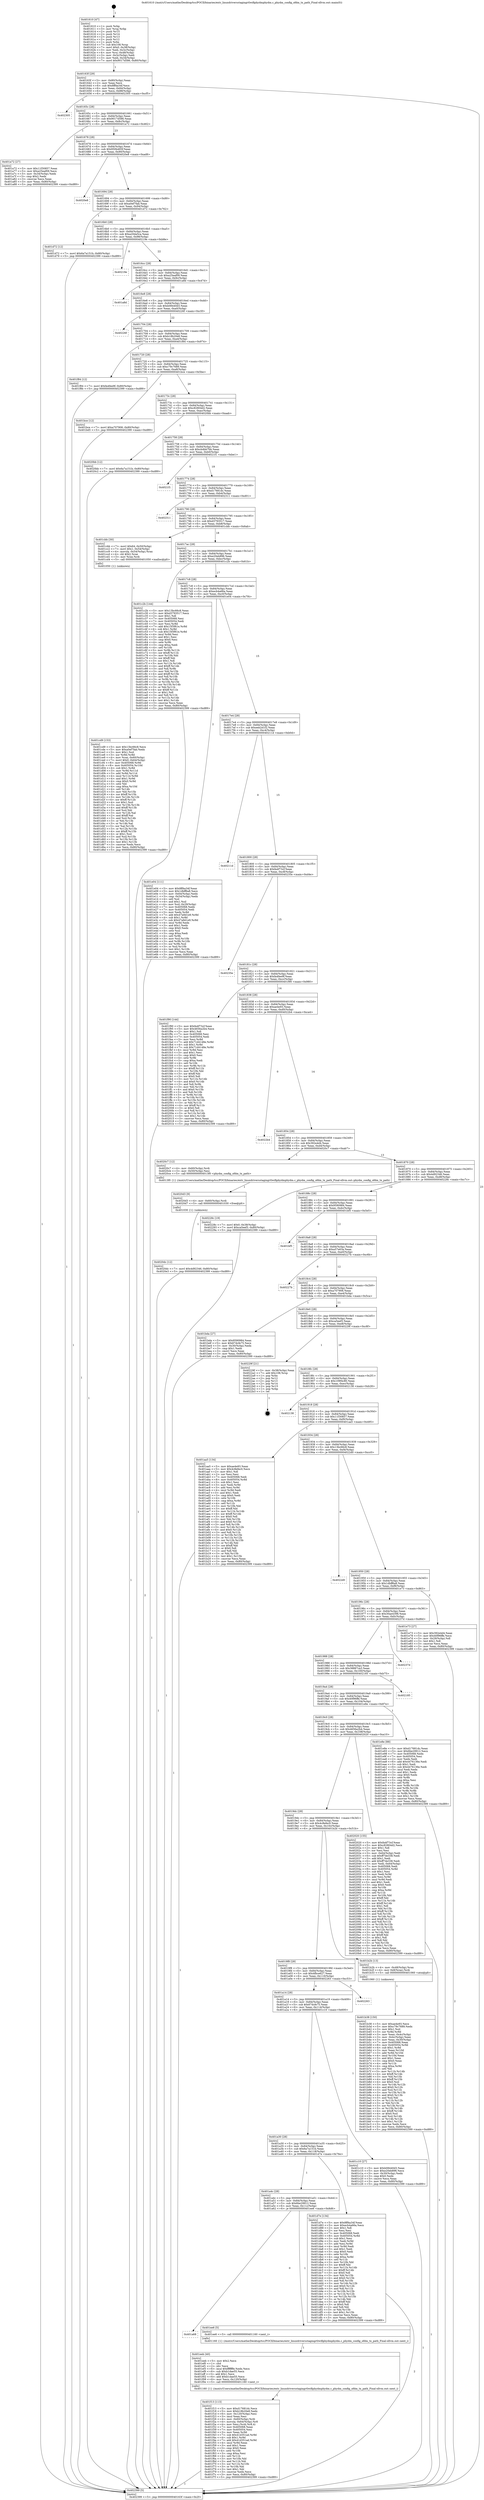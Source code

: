 digraph "0x401610" {
  label = "0x401610 (/mnt/c/Users/mathe/Desktop/tcc/POCII/binaries/extr_linuxdriversstagingrtlwifiphydmphydm.c_phydm_config_ofdm_tx_path_Final-ollvm.out::main(0))"
  labelloc = "t"
  node[shape=record]

  Entry [label="",width=0.3,height=0.3,shape=circle,fillcolor=black,style=filled]
  "0x40163f" [label="{
     0x40163f [29]\l
     | [instrs]\l
     &nbsp;&nbsp;0x40163f \<+3\>: mov -0x80(%rbp),%eax\l
     &nbsp;&nbsp;0x401642 \<+2\>: mov %eax,%ecx\l
     &nbsp;&nbsp;0x401644 \<+6\>: sub $0x8ff4a34f,%ecx\l
     &nbsp;&nbsp;0x40164a \<+6\>: mov %eax,-0x84(%rbp)\l
     &nbsp;&nbsp;0x401650 \<+6\>: mov %ecx,-0x88(%rbp)\l
     &nbsp;&nbsp;0x401656 \<+6\>: je 0000000000402305 \<main+0xcf5\>\l
  }"]
  "0x402305" [label="{
     0x402305\l
  }", style=dashed]
  "0x40165c" [label="{
     0x40165c [28]\l
     | [instrs]\l
     &nbsp;&nbsp;0x40165c \<+5\>: jmp 0000000000401661 \<main+0x51\>\l
     &nbsp;&nbsp;0x401661 \<+6\>: mov -0x84(%rbp),%eax\l
     &nbsp;&nbsp;0x401667 \<+5\>: sub $0x9017d586,%eax\l
     &nbsp;&nbsp;0x40166c \<+6\>: mov %eax,-0x8c(%rbp)\l
     &nbsp;&nbsp;0x401672 \<+6\>: je 0000000000401a72 \<main+0x462\>\l
  }"]
  Exit [label="",width=0.3,height=0.3,shape=circle,fillcolor=black,style=filled,peripheries=2]
  "0x401a72" [label="{
     0x401a72 [27]\l
     | [instrs]\l
     &nbsp;&nbsp;0x401a72 \<+5\>: mov $0x11f30857,%eax\l
     &nbsp;&nbsp;0x401a77 \<+5\>: mov $0xa25eaf09,%ecx\l
     &nbsp;&nbsp;0x401a7c \<+3\>: mov -0x34(%rbp),%edx\l
     &nbsp;&nbsp;0x401a7f \<+3\>: cmp $0x2,%edx\l
     &nbsp;&nbsp;0x401a82 \<+3\>: cmovne %ecx,%eax\l
     &nbsp;&nbsp;0x401a85 \<+3\>: mov %eax,-0x80(%rbp)\l
     &nbsp;&nbsp;0x401a88 \<+5\>: jmp 0000000000402399 \<main+0xd89\>\l
  }"]
  "0x401678" [label="{
     0x401678 [28]\l
     | [instrs]\l
     &nbsp;&nbsp;0x401678 \<+5\>: jmp 000000000040167d \<main+0x6d\>\l
     &nbsp;&nbsp;0x40167d \<+6\>: mov -0x84(%rbp),%eax\l
     &nbsp;&nbsp;0x401683 \<+5\>: sub $0x950b493f,%eax\l
     &nbsp;&nbsp;0x401688 \<+6\>: mov %eax,-0x90(%rbp)\l
     &nbsp;&nbsp;0x40168e \<+6\>: je 00000000004020e8 \<main+0xad8\>\l
  }"]
  "0x402399" [label="{
     0x402399 [5]\l
     | [instrs]\l
     &nbsp;&nbsp;0x402399 \<+5\>: jmp 000000000040163f \<main+0x2f\>\l
  }"]
  "0x401610" [label="{
     0x401610 [47]\l
     | [instrs]\l
     &nbsp;&nbsp;0x401610 \<+1\>: push %rbp\l
     &nbsp;&nbsp;0x401611 \<+3\>: mov %rsp,%rbp\l
     &nbsp;&nbsp;0x401614 \<+2\>: push %r15\l
     &nbsp;&nbsp;0x401616 \<+2\>: push %r14\l
     &nbsp;&nbsp;0x401618 \<+2\>: push %r13\l
     &nbsp;&nbsp;0x40161a \<+2\>: push %r12\l
     &nbsp;&nbsp;0x40161c \<+1\>: push %rbx\l
     &nbsp;&nbsp;0x40161d \<+7\>: sub $0x108,%rsp\l
     &nbsp;&nbsp;0x401624 \<+7\>: movl $0x0,-0x38(%rbp)\l
     &nbsp;&nbsp;0x40162b \<+3\>: mov %edi,-0x3c(%rbp)\l
     &nbsp;&nbsp;0x40162e \<+4\>: mov %rsi,-0x48(%rbp)\l
     &nbsp;&nbsp;0x401632 \<+3\>: mov -0x3c(%rbp),%edi\l
     &nbsp;&nbsp;0x401635 \<+3\>: mov %edi,-0x34(%rbp)\l
     &nbsp;&nbsp;0x401638 \<+7\>: movl $0x9017d586,-0x80(%rbp)\l
  }"]
  "0x4020dc" [label="{
     0x4020dc [12]\l
     | [instrs]\l
     &nbsp;&nbsp;0x4020dc \<+7\>: movl $0x4d92346,-0x80(%rbp)\l
     &nbsp;&nbsp;0x4020e3 \<+5\>: jmp 0000000000402399 \<main+0xd89\>\l
  }"]
  "0x4020e8" [label="{
     0x4020e8\l
  }", style=dashed]
  "0x401694" [label="{
     0x401694 [28]\l
     | [instrs]\l
     &nbsp;&nbsp;0x401694 \<+5\>: jmp 0000000000401699 \<main+0x89\>\l
     &nbsp;&nbsp;0x401699 \<+6\>: mov -0x84(%rbp),%eax\l
     &nbsp;&nbsp;0x40169f \<+5\>: sub $0xa0ef7fab,%eax\l
     &nbsp;&nbsp;0x4016a4 \<+6\>: mov %eax,-0x94(%rbp)\l
     &nbsp;&nbsp;0x4016aa \<+6\>: je 0000000000401d72 \<main+0x762\>\l
  }"]
  "0x4020d3" [label="{
     0x4020d3 [9]\l
     | [instrs]\l
     &nbsp;&nbsp;0x4020d3 \<+4\>: mov -0x60(%rbp),%rdi\l
     &nbsp;&nbsp;0x4020d7 \<+5\>: call 0000000000401030 \<free@plt\>\l
     | [calls]\l
     &nbsp;&nbsp;0x401030 \{1\} (unknown)\l
  }"]
  "0x401d72" [label="{
     0x401d72 [12]\l
     | [instrs]\l
     &nbsp;&nbsp;0x401d72 \<+7\>: movl $0x6a7a151b,-0x80(%rbp)\l
     &nbsp;&nbsp;0x401d79 \<+5\>: jmp 0000000000402399 \<main+0xd89\>\l
  }"]
  "0x4016b0" [label="{
     0x4016b0 [28]\l
     | [instrs]\l
     &nbsp;&nbsp;0x4016b0 \<+5\>: jmp 00000000004016b5 \<main+0xa5\>\l
     &nbsp;&nbsp;0x4016b5 \<+6\>: mov -0x84(%rbp),%eax\l
     &nbsp;&nbsp;0x4016bb \<+5\>: sub $0xa20da5ca,%eax\l
     &nbsp;&nbsp;0x4016c0 \<+6\>: mov %eax,-0x98(%rbp)\l
     &nbsp;&nbsp;0x4016c6 \<+6\>: je 000000000040219e \<main+0xb8e\>\l
  }"]
  "0x401f13" [label="{
     0x401f13 [113]\l
     | [instrs]\l
     &nbsp;&nbsp;0x401f13 \<+5\>: mov $0xd17681dc,%ecx\l
     &nbsp;&nbsp;0x401f18 \<+5\>: mov $0xb18b20e8,%edx\l
     &nbsp;&nbsp;0x401f1d \<+6\>: mov -0x120(%rbp),%esi\l
     &nbsp;&nbsp;0x401f23 \<+3\>: imul %eax,%esi\l
     &nbsp;&nbsp;0x401f26 \<+4\>: mov -0x60(%rbp),%rdi\l
     &nbsp;&nbsp;0x401f2a \<+4\>: movslq -0x64(%rbp),%r8\l
     &nbsp;&nbsp;0x401f2e \<+4\>: mov %esi,(%rdi,%r8,4)\l
     &nbsp;&nbsp;0x401f32 \<+7\>: mov 0x405068,%eax\l
     &nbsp;&nbsp;0x401f39 \<+7\>: mov 0x405054,%esi\l
     &nbsp;&nbsp;0x401f40 \<+3\>: mov %eax,%r9d\l
     &nbsp;&nbsp;0x401f43 \<+7\>: sub $0x41d351ad,%r9d\l
     &nbsp;&nbsp;0x401f4a \<+4\>: sub $0x1,%r9d\l
     &nbsp;&nbsp;0x401f4e \<+7\>: add $0x41d351ad,%r9d\l
     &nbsp;&nbsp;0x401f55 \<+4\>: imul %r9d,%eax\l
     &nbsp;&nbsp;0x401f59 \<+3\>: and $0x1,%eax\l
     &nbsp;&nbsp;0x401f5c \<+3\>: cmp $0x0,%eax\l
     &nbsp;&nbsp;0x401f5f \<+4\>: sete %r10b\l
     &nbsp;&nbsp;0x401f63 \<+3\>: cmp $0xa,%esi\l
     &nbsp;&nbsp;0x401f66 \<+4\>: setl %r11b\l
     &nbsp;&nbsp;0x401f6a \<+3\>: mov %r10b,%bl\l
     &nbsp;&nbsp;0x401f6d \<+3\>: and %r11b,%bl\l
     &nbsp;&nbsp;0x401f70 \<+3\>: xor %r11b,%r10b\l
     &nbsp;&nbsp;0x401f73 \<+3\>: or %r10b,%bl\l
     &nbsp;&nbsp;0x401f76 \<+3\>: test $0x1,%bl\l
     &nbsp;&nbsp;0x401f79 \<+3\>: cmovne %edx,%ecx\l
     &nbsp;&nbsp;0x401f7c \<+3\>: mov %ecx,-0x80(%rbp)\l
     &nbsp;&nbsp;0x401f7f \<+5\>: jmp 0000000000402399 \<main+0xd89\>\l
  }"]
  "0x40219e" [label="{
     0x40219e\l
  }", style=dashed]
  "0x4016cc" [label="{
     0x4016cc [28]\l
     | [instrs]\l
     &nbsp;&nbsp;0x4016cc \<+5\>: jmp 00000000004016d1 \<main+0xc1\>\l
     &nbsp;&nbsp;0x4016d1 \<+6\>: mov -0x84(%rbp),%eax\l
     &nbsp;&nbsp;0x4016d7 \<+5\>: sub $0xa25eaf09,%eax\l
     &nbsp;&nbsp;0x4016dc \<+6\>: mov %eax,-0x9c(%rbp)\l
     &nbsp;&nbsp;0x4016e2 \<+6\>: je 0000000000401a8d \<main+0x47d\>\l
  }"]
  "0x401eeb" [label="{
     0x401eeb [40]\l
     | [instrs]\l
     &nbsp;&nbsp;0x401eeb \<+5\>: mov $0x2,%ecx\l
     &nbsp;&nbsp;0x401ef0 \<+1\>: cltd\l
     &nbsp;&nbsp;0x401ef1 \<+2\>: idiv %ecx\l
     &nbsp;&nbsp;0x401ef3 \<+6\>: imul $0xfffffffe,%edx,%ecx\l
     &nbsp;&nbsp;0x401ef9 \<+6\>: sub $0xb1dae55,%ecx\l
     &nbsp;&nbsp;0x401eff \<+3\>: add $0x1,%ecx\l
     &nbsp;&nbsp;0x401f02 \<+6\>: add $0xb1dae55,%ecx\l
     &nbsp;&nbsp;0x401f08 \<+6\>: mov %ecx,-0x120(%rbp)\l
     &nbsp;&nbsp;0x401f0e \<+5\>: call 0000000000401160 \<next_i\>\l
     | [calls]\l
     &nbsp;&nbsp;0x401160 \{1\} (/mnt/c/Users/mathe/Desktop/tcc/POCII/binaries/extr_linuxdriversstagingrtlwifiphydmphydm.c_phydm_config_ofdm_tx_path_Final-ollvm.out::next_i)\l
  }"]
  "0x401a8d" [label="{
     0x401a8d\l
  }", style=dashed]
  "0x4016e8" [label="{
     0x4016e8 [28]\l
     | [instrs]\l
     &nbsp;&nbsp;0x4016e8 \<+5\>: jmp 00000000004016ed \<main+0xdd\>\l
     &nbsp;&nbsp;0x4016ed \<+6\>: mov -0x84(%rbp),%eax\l
     &nbsp;&nbsp;0x4016f3 \<+5\>: sub $0xb08440d3,%eax\l
     &nbsp;&nbsp;0x4016f8 \<+6\>: mov %eax,-0xa0(%rbp)\l
     &nbsp;&nbsp;0x4016fe \<+6\>: je 000000000040226f \<main+0xc5f\>\l
  }"]
  "0x401a68" [label="{
     0x401a68\l
  }", style=dashed]
  "0x40226f" [label="{
     0x40226f\l
  }", style=dashed]
  "0x401704" [label="{
     0x401704 [28]\l
     | [instrs]\l
     &nbsp;&nbsp;0x401704 \<+5\>: jmp 0000000000401709 \<main+0xf9\>\l
     &nbsp;&nbsp;0x401709 \<+6\>: mov -0x84(%rbp),%eax\l
     &nbsp;&nbsp;0x40170f \<+5\>: sub $0xb18b20e8,%eax\l
     &nbsp;&nbsp;0x401714 \<+6\>: mov %eax,-0xa4(%rbp)\l
     &nbsp;&nbsp;0x40171a \<+6\>: je 0000000000401f84 \<main+0x974\>\l
  }"]
  "0x401ee6" [label="{
     0x401ee6 [5]\l
     | [instrs]\l
     &nbsp;&nbsp;0x401ee6 \<+5\>: call 0000000000401160 \<next_i\>\l
     | [calls]\l
     &nbsp;&nbsp;0x401160 \{1\} (/mnt/c/Users/mathe/Desktop/tcc/POCII/binaries/extr_linuxdriversstagingrtlwifiphydmphydm.c_phydm_config_ofdm_tx_path_Final-ollvm.out::next_i)\l
  }"]
  "0x401f84" [label="{
     0x401f84 [12]\l
     | [instrs]\l
     &nbsp;&nbsp;0x401f84 \<+7\>: movl $0xfa4fee9f,-0x80(%rbp)\l
     &nbsp;&nbsp;0x401f8b \<+5\>: jmp 0000000000402399 \<main+0xd89\>\l
  }"]
  "0x401720" [label="{
     0x401720 [28]\l
     | [instrs]\l
     &nbsp;&nbsp;0x401720 \<+5\>: jmp 0000000000401725 \<main+0x115\>\l
     &nbsp;&nbsp;0x401725 \<+6\>: mov -0x84(%rbp),%eax\l
     &nbsp;&nbsp;0x40172b \<+5\>: sub $0xc79c7689,%eax\l
     &nbsp;&nbsp;0x401730 \<+6\>: mov %eax,-0xa8(%rbp)\l
     &nbsp;&nbsp;0x401736 \<+6\>: je 0000000000401bce \<main+0x5be\>\l
  }"]
  "0x401a4c" [label="{
     0x401a4c [28]\l
     | [instrs]\l
     &nbsp;&nbsp;0x401a4c \<+5\>: jmp 0000000000401a51 \<main+0x441\>\l
     &nbsp;&nbsp;0x401a51 \<+6\>: mov -0x84(%rbp),%eax\l
     &nbsp;&nbsp;0x401a57 \<+5\>: sub $0x6be29912,%eax\l
     &nbsp;&nbsp;0x401a5c \<+6\>: mov %eax,-0x11c(%rbp)\l
     &nbsp;&nbsp;0x401a62 \<+6\>: je 0000000000401ee6 \<main+0x8d6\>\l
  }"]
  "0x401bce" [label="{
     0x401bce [12]\l
     | [instrs]\l
     &nbsp;&nbsp;0x401bce \<+7\>: movl $0xa707906,-0x80(%rbp)\l
     &nbsp;&nbsp;0x401bd5 \<+5\>: jmp 0000000000402399 \<main+0xd89\>\l
  }"]
  "0x40173c" [label="{
     0x40173c [28]\l
     | [instrs]\l
     &nbsp;&nbsp;0x40173c \<+5\>: jmp 0000000000401741 \<main+0x131\>\l
     &nbsp;&nbsp;0x401741 \<+6\>: mov -0x84(%rbp),%eax\l
     &nbsp;&nbsp;0x401747 \<+5\>: sub $0xc82804d2,%eax\l
     &nbsp;&nbsp;0x40174c \<+6\>: mov %eax,-0xac(%rbp)\l
     &nbsp;&nbsp;0x401752 \<+6\>: je 00000000004020bb \<main+0xaab\>\l
  }"]
  "0x401d7e" [label="{
     0x401d7e [134]\l
     | [instrs]\l
     &nbsp;&nbsp;0x401d7e \<+5\>: mov $0x8ff4a34f,%eax\l
     &nbsp;&nbsp;0x401d83 \<+5\>: mov $0xecb4a66a,%ecx\l
     &nbsp;&nbsp;0x401d88 \<+2\>: mov $0x1,%dl\l
     &nbsp;&nbsp;0x401d8a \<+2\>: xor %esi,%esi\l
     &nbsp;&nbsp;0x401d8c \<+7\>: mov 0x405068,%edi\l
     &nbsp;&nbsp;0x401d93 \<+8\>: mov 0x405054,%r8d\l
     &nbsp;&nbsp;0x401d9b \<+3\>: sub $0x1,%esi\l
     &nbsp;&nbsp;0x401d9e \<+3\>: mov %edi,%r9d\l
     &nbsp;&nbsp;0x401da1 \<+3\>: add %esi,%r9d\l
     &nbsp;&nbsp;0x401da4 \<+4\>: imul %r9d,%edi\l
     &nbsp;&nbsp;0x401da8 \<+3\>: and $0x1,%edi\l
     &nbsp;&nbsp;0x401dab \<+3\>: cmp $0x0,%edi\l
     &nbsp;&nbsp;0x401dae \<+4\>: sete %r10b\l
     &nbsp;&nbsp;0x401db2 \<+4\>: cmp $0xa,%r8d\l
     &nbsp;&nbsp;0x401db6 \<+4\>: setl %r11b\l
     &nbsp;&nbsp;0x401dba \<+3\>: mov %r10b,%bl\l
     &nbsp;&nbsp;0x401dbd \<+3\>: xor $0xff,%bl\l
     &nbsp;&nbsp;0x401dc0 \<+3\>: mov %r11b,%r14b\l
     &nbsp;&nbsp;0x401dc3 \<+4\>: xor $0xff,%r14b\l
     &nbsp;&nbsp;0x401dc7 \<+3\>: xor $0x0,%dl\l
     &nbsp;&nbsp;0x401dca \<+3\>: mov %bl,%r15b\l
     &nbsp;&nbsp;0x401dcd \<+4\>: and $0x0,%r15b\l
     &nbsp;&nbsp;0x401dd1 \<+3\>: and %dl,%r10b\l
     &nbsp;&nbsp;0x401dd4 \<+3\>: mov %r14b,%r12b\l
     &nbsp;&nbsp;0x401dd7 \<+4\>: and $0x0,%r12b\l
     &nbsp;&nbsp;0x401ddb \<+3\>: and %dl,%r11b\l
     &nbsp;&nbsp;0x401dde \<+3\>: or %r10b,%r15b\l
     &nbsp;&nbsp;0x401de1 \<+3\>: or %r11b,%r12b\l
     &nbsp;&nbsp;0x401de4 \<+3\>: xor %r12b,%r15b\l
     &nbsp;&nbsp;0x401de7 \<+3\>: or %r14b,%bl\l
     &nbsp;&nbsp;0x401dea \<+3\>: xor $0xff,%bl\l
     &nbsp;&nbsp;0x401ded \<+3\>: or $0x0,%dl\l
     &nbsp;&nbsp;0x401df0 \<+2\>: and %dl,%bl\l
     &nbsp;&nbsp;0x401df2 \<+3\>: or %bl,%r15b\l
     &nbsp;&nbsp;0x401df5 \<+4\>: test $0x1,%r15b\l
     &nbsp;&nbsp;0x401df9 \<+3\>: cmovne %ecx,%eax\l
     &nbsp;&nbsp;0x401dfc \<+3\>: mov %eax,-0x80(%rbp)\l
     &nbsp;&nbsp;0x401dff \<+5\>: jmp 0000000000402399 \<main+0xd89\>\l
  }"]
  "0x4020bb" [label="{
     0x4020bb [12]\l
     | [instrs]\l
     &nbsp;&nbsp;0x4020bb \<+7\>: movl $0x6a7a151b,-0x80(%rbp)\l
     &nbsp;&nbsp;0x4020c2 \<+5\>: jmp 0000000000402399 \<main+0xd89\>\l
  }"]
  "0x401758" [label="{
     0x401758 [28]\l
     | [instrs]\l
     &nbsp;&nbsp;0x401758 \<+5\>: jmp 000000000040175d \<main+0x14d\>\l
     &nbsp;&nbsp;0x40175d \<+6\>: mov -0x84(%rbp),%eax\l
     &nbsp;&nbsp;0x401763 \<+5\>: sub $0xcb4bb7bb,%eax\l
     &nbsp;&nbsp;0x401768 \<+6\>: mov %eax,-0xb0(%rbp)\l
     &nbsp;&nbsp;0x40176e \<+6\>: je 00000000004021f1 \<main+0xbe1\>\l
  }"]
  "0x401cd9" [label="{
     0x401cd9 [153]\l
     | [instrs]\l
     &nbsp;&nbsp;0x401cd9 \<+5\>: mov $0x13bc66c8,%ecx\l
     &nbsp;&nbsp;0x401cde \<+5\>: mov $0xa0ef7fab,%edx\l
     &nbsp;&nbsp;0x401ce3 \<+3\>: mov $0x1,%sil\l
     &nbsp;&nbsp;0x401ce6 \<+3\>: xor %r8d,%r8d\l
     &nbsp;&nbsp;0x401ce9 \<+4\>: mov %rax,-0x60(%rbp)\l
     &nbsp;&nbsp;0x401ced \<+7\>: movl $0x0,-0x64(%rbp)\l
     &nbsp;&nbsp;0x401cf4 \<+8\>: mov 0x405068,%r9d\l
     &nbsp;&nbsp;0x401cfc \<+8\>: mov 0x405054,%r10d\l
     &nbsp;&nbsp;0x401d04 \<+4\>: sub $0x1,%r8d\l
     &nbsp;&nbsp;0x401d08 \<+3\>: mov %r9d,%r11d\l
     &nbsp;&nbsp;0x401d0b \<+3\>: add %r8d,%r11d\l
     &nbsp;&nbsp;0x401d0e \<+4\>: imul %r11d,%r9d\l
     &nbsp;&nbsp;0x401d12 \<+4\>: and $0x1,%r9d\l
     &nbsp;&nbsp;0x401d16 \<+4\>: cmp $0x0,%r9d\l
     &nbsp;&nbsp;0x401d1a \<+3\>: sete %bl\l
     &nbsp;&nbsp;0x401d1d \<+4\>: cmp $0xa,%r10d\l
     &nbsp;&nbsp;0x401d21 \<+4\>: setl %r14b\l
     &nbsp;&nbsp;0x401d25 \<+3\>: mov %bl,%r15b\l
     &nbsp;&nbsp;0x401d28 \<+4\>: xor $0xff,%r15b\l
     &nbsp;&nbsp;0x401d2c \<+3\>: mov %r14b,%r12b\l
     &nbsp;&nbsp;0x401d2f \<+4\>: xor $0xff,%r12b\l
     &nbsp;&nbsp;0x401d33 \<+4\>: xor $0x1,%sil\l
     &nbsp;&nbsp;0x401d37 \<+3\>: mov %r15b,%r13b\l
     &nbsp;&nbsp;0x401d3a \<+4\>: and $0xff,%r13b\l
     &nbsp;&nbsp;0x401d3e \<+3\>: and %sil,%bl\l
     &nbsp;&nbsp;0x401d41 \<+3\>: mov %r12b,%al\l
     &nbsp;&nbsp;0x401d44 \<+2\>: and $0xff,%al\l
     &nbsp;&nbsp;0x401d46 \<+3\>: and %sil,%r14b\l
     &nbsp;&nbsp;0x401d49 \<+3\>: or %bl,%r13b\l
     &nbsp;&nbsp;0x401d4c \<+3\>: or %r14b,%al\l
     &nbsp;&nbsp;0x401d4f \<+3\>: xor %al,%r13b\l
     &nbsp;&nbsp;0x401d52 \<+3\>: or %r12b,%r15b\l
     &nbsp;&nbsp;0x401d55 \<+4\>: xor $0xff,%r15b\l
     &nbsp;&nbsp;0x401d59 \<+4\>: or $0x1,%sil\l
     &nbsp;&nbsp;0x401d5d \<+3\>: and %sil,%r15b\l
     &nbsp;&nbsp;0x401d60 \<+3\>: or %r15b,%r13b\l
     &nbsp;&nbsp;0x401d63 \<+4\>: test $0x1,%r13b\l
     &nbsp;&nbsp;0x401d67 \<+3\>: cmovne %edx,%ecx\l
     &nbsp;&nbsp;0x401d6a \<+3\>: mov %ecx,-0x80(%rbp)\l
     &nbsp;&nbsp;0x401d6d \<+5\>: jmp 0000000000402399 \<main+0xd89\>\l
  }"]
  "0x4021f1" [label="{
     0x4021f1\l
  }", style=dashed]
  "0x401774" [label="{
     0x401774 [28]\l
     | [instrs]\l
     &nbsp;&nbsp;0x401774 \<+5\>: jmp 0000000000401779 \<main+0x169\>\l
     &nbsp;&nbsp;0x401779 \<+6\>: mov -0x84(%rbp),%eax\l
     &nbsp;&nbsp;0x40177f \<+5\>: sub $0xd17681dc,%eax\l
     &nbsp;&nbsp;0x401784 \<+6\>: mov %eax,-0xb4(%rbp)\l
     &nbsp;&nbsp;0x40178a \<+6\>: je 0000000000402311 \<main+0xd01\>\l
  }"]
  "0x401a30" [label="{
     0x401a30 [28]\l
     | [instrs]\l
     &nbsp;&nbsp;0x401a30 \<+5\>: jmp 0000000000401a35 \<main+0x425\>\l
     &nbsp;&nbsp;0x401a35 \<+6\>: mov -0x84(%rbp),%eax\l
     &nbsp;&nbsp;0x401a3b \<+5\>: sub $0x6a7a151b,%eax\l
     &nbsp;&nbsp;0x401a40 \<+6\>: mov %eax,-0x118(%rbp)\l
     &nbsp;&nbsp;0x401a46 \<+6\>: je 0000000000401d7e \<main+0x76e\>\l
  }"]
  "0x402311" [label="{
     0x402311\l
  }", style=dashed]
  "0x401790" [label="{
     0x401790 [28]\l
     | [instrs]\l
     &nbsp;&nbsp;0x401790 \<+5\>: jmp 0000000000401795 \<main+0x185\>\l
     &nbsp;&nbsp;0x401795 \<+6\>: mov -0x84(%rbp),%eax\l
     &nbsp;&nbsp;0x40179b \<+5\>: sub $0xd3793517,%eax\l
     &nbsp;&nbsp;0x4017a0 \<+6\>: mov %eax,-0xb8(%rbp)\l
     &nbsp;&nbsp;0x4017a6 \<+6\>: je 0000000000401cbb \<main+0x6ab\>\l
  }"]
  "0x401c10" [label="{
     0x401c10 [27]\l
     | [instrs]\l
     &nbsp;&nbsp;0x401c10 \<+5\>: mov $0xb08440d3,%eax\l
     &nbsp;&nbsp;0x401c15 \<+5\>: mov $0xe20eb896,%ecx\l
     &nbsp;&nbsp;0x401c1a \<+3\>: mov -0x30(%rbp),%edx\l
     &nbsp;&nbsp;0x401c1d \<+3\>: cmp $0x0,%edx\l
     &nbsp;&nbsp;0x401c20 \<+3\>: cmove %ecx,%eax\l
     &nbsp;&nbsp;0x401c23 \<+3\>: mov %eax,-0x80(%rbp)\l
     &nbsp;&nbsp;0x401c26 \<+5\>: jmp 0000000000402399 \<main+0xd89\>\l
  }"]
  "0x401cbb" [label="{
     0x401cbb [30]\l
     | [instrs]\l
     &nbsp;&nbsp;0x401cbb \<+7\>: movl $0x64,-0x50(%rbp)\l
     &nbsp;&nbsp;0x401cc2 \<+7\>: movl $0x1,-0x54(%rbp)\l
     &nbsp;&nbsp;0x401cc9 \<+4\>: movslq -0x54(%rbp),%rax\l
     &nbsp;&nbsp;0x401ccd \<+4\>: shl $0x2,%rax\l
     &nbsp;&nbsp;0x401cd1 \<+3\>: mov %rax,%rdi\l
     &nbsp;&nbsp;0x401cd4 \<+5\>: call 0000000000401050 \<malloc@plt\>\l
     | [calls]\l
     &nbsp;&nbsp;0x401050 \{1\} (unknown)\l
  }"]
  "0x4017ac" [label="{
     0x4017ac [28]\l
     | [instrs]\l
     &nbsp;&nbsp;0x4017ac \<+5\>: jmp 00000000004017b1 \<main+0x1a1\>\l
     &nbsp;&nbsp;0x4017b1 \<+6\>: mov -0x84(%rbp),%eax\l
     &nbsp;&nbsp;0x4017b7 \<+5\>: sub $0xe20eb896,%eax\l
     &nbsp;&nbsp;0x4017bc \<+6\>: mov %eax,-0xbc(%rbp)\l
     &nbsp;&nbsp;0x4017c2 \<+6\>: je 0000000000401c2b \<main+0x61b\>\l
  }"]
  "0x401a14" [label="{
     0x401a14 [28]\l
     | [instrs]\l
     &nbsp;&nbsp;0x401a14 \<+5\>: jmp 0000000000401a19 \<main+0x409\>\l
     &nbsp;&nbsp;0x401a19 \<+6\>: mov -0x84(%rbp),%eax\l
     &nbsp;&nbsp;0x401a1f \<+5\>: sub $0x67dcfe75,%eax\l
     &nbsp;&nbsp;0x401a24 \<+6\>: mov %eax,-0x114(%rbp)\l
     &nbsp;&nbsp;0x401a2a \<+6\>: je 0000000000401c10 \<main+0x600\>\l
  }"]
  "0x401c2b" [label="{
     0x401c2b [144]\l
     | [instrs]\l
     &nbsp;&nbsp;0x401c2b \<+5\>: mov $0x13bc66c8,%eax\l
     &nbsp;&nbsp;0x401c30 \<+5\>: mov $0xd3793517,%ecx\l
     &nbsp;&nbsp;0x401c35 \<+2\>: mov $0x1,%dl\l
     &nbsp;&nbsp;0x401c37 \<+7\>: mov 0x405068,%esi\l
     &nbsp;&nbsp;0x401c3e \<+7\>: mov 0x405054,%edi\l
     &nbsp;&nbsp;0x401c45 \<+3\>: mov %esi,%r8d\l
     &nbsp;&nbsp;0x401c48 \<+7\>: add $0x15f3f61e,%r8d\l
     &nbsp;&nbsp;0x401c4f \<+4\>: sub $0x1,%r8d\l
     &nbsp;&nbsp;0x401c53 \<+7\>: sub $0x15f3f61e,%r8d\l
     &nbsp;&nbsp;0x401c5a \<+4\>: imul %r8d,%esi\l
     &nbsp;&nbsp;0x401c5e \<+3\>: and $0x1,%esi\l
     &nbsp;&nbsp;0x401c61 \<+3\>: cmp $0x0,%esi\l
     &nbsp;&nbsp;0x401c64 \<+4\>: sete %r9b\l
     &nbsp;&nbsp;0x401c68 \<+3\>: cmp $0xa,%edi\l
     &nbsp;&nbsp;0x401c6b \<+4\>: setl %r10b\l
     &nbsp;&nbsp;0x401c6f \<+3\>: mov %r9b,%r11b\l
     &nbsp;&nbsp;0x401c72 \<+4\>: xor $0xff,%r11b\l
     &nbsp;&nbsp;0x401c76 \<+3\>: mov %r10b,%bl\l
     &nbsp;&nbsp;0x401c79 \<+3\>: xor $0xff,%bl\l
     &nbsp;&nbsp;0x401c7c \<+3\>: xor $0x1,%dl\l
     &nbsp;&nbsp;0x401c7f \<+3\>: mov %r11b,%r14b\l
     &nbsp;&nbsp;0x401c82 \<+4\>: and $0xff,%r14b\l
     &nbsp;&nbsp;0x401c86 \<+3\>: and %dl,%r9b\l
     &nbsp;&nbsp;0x401c89 \<+3\>: mov %bl,%r15b\l
     &nbsp;&nbsp;0x401c8c \<+4\>: and $0xff,%r15b\l
     &nbsp;&nbsp;0x401c90 \<+3\>: and %dl,%r10b\l
     &nbsp;&nbsp;0x401c93 \<+3\>: or %r9b,%r14b\l
     &nbsp;&nbsp;0x401c96 \<+3\>: or %r10b,%r15b\l
     &nbsp;&nbsp;0x401c99 \<+3\>: xor %r15b,%r14b\l
     &nbsp;&nbsp;0x401c9c \<+3\>: or %bl,%r11b\l
     &nbsp;&nbsp;0x401c9f \<+4\>: xor $0xff,%r11b\l
     &nbsp;&nbsp;0x401ca3 \<+3\>: or $0x1,%dl\l
     &nbsp;&nbsp;0x401ca6 \<+3\>: and %dl,%r11b\l
     &nbsp;&nbsp;0x401ca9 \<+3\>: or %r11b,%r14b\l
     &nbsp;&nbsp;0x401cac \<+4\>: test $0x1,%r14b\l
     &nbsp;&nbsp;0x401cb0 \<+3\>: cmovne %ecx,%eax\l
     &nbsp;&nbsp;0x401cb3 \<+3\>: mov %eax,-0x80(%rbp)\l
     &nbsp;&nbsp;0x401cb6 \<+5\>: jmp 0000000000402399 \<main+0xd89\>\l
  }"]
  "0x4017c8" [label="{
     0x4017c8 [28]\l
     | [instrs]\l
     &nbsp;&nbsp;0x4017c8 \<+5\>: jmp 00000000004017cd \<main+0x1bd\>\l
     &nbsp;&nbsp;0x4017cd \<+6\>: mov -0x84(%rbp),%eax\l
     &nbsp;&nbsp;0x4017d3 \<+5\>: sub $0xecb4a66a,%eax\l
     &nbsp;&nbsp;0x4017d8 \<+6\>: mov %eax,-0xc0(%rbp)\l
     &nbsp;&nbsp;0x4017de \<+6\>: je 0000000000401e04 \<main+0x7f4\>\l
  }"]
  "0x402263" [label="{
     0x402263\l
  }", style=dashed]
  "0x401e04" [label="{
     0x401e04 [111]\l
     | [instrs]\l
     &nbsp;&nbsp;0x401e04 \<+5\>: mov $0x8ff4a34f,%eax\l
     &nbsp;&nbsp;0x401e09 \<+5\>: mov $0x1dbff6a8,%ecx\l
     &nbsp;&nbsp;0x401e0e \<+3\>: mov -0x64(%rbp),%edx\l
     &nbsp;&nbsp;0x401e11 \<+3\>: cmp -0x54(%rbp),%edx\l
     &nbsp;&nbsp;0x401e14 \<+4\>: setl %sil\l
     &nbsp;&nbsp;0x401e18 \<+4\>: and $0x1,%sil\l
     &nbsp;&nbsp;0x401e1c \<+4\>: mov %sil,-0x29(%rbp)\l
     &nbsp;&nbsp;0x401e20 \<+7\>: mov 0x405068,%edx\l
     &nbsp;&nbsp;0x401e27 \<+7\>: mov 0x405054,%edi\l
     &nbsp;&nbsp;0x401e2e \<+3\>: mov %edx,%r8d\l
     &nbsp;&nbsp;0x401e31 \<+7\>: add $0x47a9d1e9,%r8d\l
     &nbsp;&nbsp;0x401e38 \<+4\>: sub $0x1,%r8d\l
     &nbsp;&nbsp;0x401e3c \<+7\>: sub $0x47a9d1e9,%r8d\l
     &nbsp;&nbsp;0x401e43 \<+4\>: imul %r8d,%edx\l
     &nbsp;&nbsp;0x401e47 \<+3\>: and $0x1,%edx\l
     &nbsp;&nbsp;0x401e4a \<+3\>: cmp $0x0,%edx\l
     &nbsp;&nbsp;0x401e4d \<+4\>: sete %sil\l
     &nbsp;&nbsp;0x401e51 \<+3\>: cmp $0xa,%edi\l
     &nbsp;&nbsp;0x401e54 \<+4\>: setl %r9b\l
     &nbsp;&nbsp;0x401e58 \<+3\>: mov %sil,%r10b\l
     &nbsp;&nbsp;0x401e5b \<+3\>: and %r9b,%r10b\l
     &nbsp;&nbsp;0x401e5e \<+3\>: xor %r9b,%sil\l
     &nbsp;&nbsp;0x401e61 \<+3\>: or %sil,%r10b\l
     &nbsp;&nbsp;0x401e64 \<+4\>: test $0x1,%r10b\l
     &nbsp;&nbsp;0x401e68 \<+3\>: cmovne %ecx,%eax\l
     &nbsp;&nbsp;0x401e6b \<+3\>: mov %eax,-0x80(%rbp)\l
     &nbsp;&nbsp;0x401e6e \<+5\>: jmp 0000000000402399 \<main+0xd89\>\l
  }"]
  "0x4017e4" [label="{
     0x4017e4 [28]\l
     | [instrs]\l
     &nbsp;&nbsp;0x4017e4 \<+5\>: jmp 00000000004017e9 \<main+0x1d9\>\l
     &nbsp;&nbsp;0x4017e9 \<+6\>: mov -0x84(%rbp),%eax\l
     &nbsp;&nbsp;0x4017ef \<+5\>: sub $0xeeb2d1f2,%eax\l
     &nbsp;&nbsp;0x4017f4 \<+6\>: mov %eax,-0xc4(%rbp)\l
     &nbsp;&nbsp;0x4017fa \<+6\>: je 000000000040211d \<main+0xb0d\>\l
  }"]
  "0x401b38" [label="{
     0x401b38 [150]\l
     | [instrs]\l
     &nbsp;&nbsp;0x401b38 \<+5\>: mov $0xae4e93,%ecx\l
     &nbsp;&nbsp;0x401b3d \<+5\>: mov $0xc79c7689,%edx\l
     &nbsp;&nbsp;0x401b42 \<+3\>: mov $0x1,%sil\l
     &nbsp;&nbsp;0x401b45 \<+3\>: xor %r8d,%r8d\l
     &nbsp;&nbsp;0x401b48 \<+3\>: mov %eax,-0x4c(%rbp)\l
     &nbsp;&nbsp;0x401b4b \<+3\>: mov -0x4c(%rbp),%eax\l
     &nbsp;&nbsp;0x401b4e \<+3\>: mov %eax,-0x30(%rbp)\l
     &nbsp;&nbsp;0x401b51 \<+7\>: mov 0x405068,%eax\l
     &nbsp;&nbsp;0x401b58 \<+8\>: mov 0x405054,%r9d\l
     &nbsp;&nbsp;0x401b60 \<+4\>: sub $0x1,%r8d\l
     &nbsp;&nbsp;0x401b64 \<+3\>: mov %eax,%r10d\l
     &nbsp;&nbsp;0x401b67 \<+3\>: add %r8d,%r10d\l
     &nbsp;&nbsp;0x401b6a \<+4\>: imul %r10d,%eax\l
     &nbsp;&nbsp;0x401b6e \<+3\>: and $0x1,%eax\l
     &nbsp;&nbsp;0x401b71 \<+3\>: cmp $0x0,%eax\l
     &nbsp;&nbsp;0x401b74 \<+4\>: sete %r11b\l
     &nbsp;&nbsp;0x401b78 \<+4\>: cmp $0xa,%r9d\l
     &nbsp;&nbsp;0x401b7c \<+3\>: setl %bl\l
     &nbsp;&nbsp;0x401b7f \<+3\>: mov %r11b,%r14b\l
     &nbsp;&nbsp;0x401b82 \<+4\>: xor $0xff,%r14b\l
     &nbsp;&nbsp;0x401b86 \<+3\>: mov %bl,%r15b\l
     &nbsp;&nbsp;0x401b89 \<+4\>: xor $0xff,%r15b\l
     &nbsp;&nbsp;0x401b8d \<+4\>: xor $0x0,%sil\l
     &nbsp;&nbsp;0x401b91 \<+3\>: mov %r14b,%r12b\l
     &nbsp;&nbsp;0x401b94 \<+4\>: and $0x0,%r12b\l
     &nbsp;&nbsp;0x401b98 \<+3\>: and %sil,%r11b\l
     &nbsp;&nbsp;0x401b9b \<+3\>: mov %r15b,%r13b\l
     &nbsp;&nbsp;0x401b9e \<+4\>: and $0x0,%r13b\l
     &nbsp;&nbsp;0x401ba2 \<+3\>: and %sil,%bl\l
     &nbsp;&nbsp;0x401ba5 \<+3\>: or %r11b,%r12b\l
     &nbsp;&nbsp;0x401ba8 \<+3\>: or %bl,%r13b\l
     &nbsp;&nbsp;0x401bab \<+3\>: xor %r13b,%r12b\l
     &nbsp;&nbsp;0x401bae \<+3\>: or %r15b,%r14b\l
     &nbsp;&nbsp;0x401bb1 \<+4\>: xor $0xff,%r14b\l
     &nbsp;&nbsp;0x401bb5 \<+4\>: or $0x0,%sil\l
     &nbsp;&nbsp;0x401bb9 \<+3\>: and %sil,%r14b\l
     &nbsp;&nbsp;0x401bbc \<+3\>: or %r14b,%r12b\l
     &nbsp;&nbsp;0x401bbf \<+4\>: test $0x1,%r12b\l
     &nbsp;&nbsp;0x401bc3 \<+3\>: cmovne %edx,%ecx\l
     &nbsp;&nbsp;0x401bc6 \<+3\>: mov %ecx,-0x80(%rbp)\l
     &nbsp;&nbsp;0x401bc9 \<+5\>: jmp 0000000000402399 \<main+0xd89\>\l
  }"]
  "0x40211d" [label="{
     0x40211d\l
  }", style=dashed]
  "0x401800" [label="{
     0x401800 [28]\l
     | [instrs]\l
     &nbsp;&nbsp;0x401800 \<+5\>: jmp 0000000000401805 \<main+0x1f5\>\l
     &nbsp;&nbsp;0x401805 \<+6\>: mov -0x84(%rbp),%eax\l
     &nbsp;&nbsp;0x40180b \<+5\>: sub $0xfa4f73cf,%eax\l
     &nbsp;&nbsp;0x401810 \<+6\>: mov %eax,-0xc8(%rbp)\l
     &nbsp;&nbsp;0x401816 \<+6\>: je 000000000040235e \<main+0xd4e\>\l
  }"]
  "0x4019f8" [label="{
     0x4019f8 [28]\l
     | [instrs]\l
     &nbsp;&nbsp;0x4019f8 \<+5\>: jmp 00000000004019fd \<main+0x3ed\>\l
     &nbsp;&nbsp;0x4019fd \<+6\>: mov -0x84(%rbp),%eax\l
     &nbsp;&nbsp;0x401a03 \<+5\>: sub $0x4fbce627,%eax\l
     &nbsp;&nbsp;0x401a08 \<+6\>: mov %eax,-0x110(%rbp)\l
     &nbsp;&nbsp;0x401a0e \<+6\>: je 0000000000402263 \<main+0xc53\>\l
  }"]
  "0x40235e" [label="{
     0x40235e\l
  }", style=dashed]
  "0x40181c" [label="{
     0x40181c [28]\l
     | [instrs]\l
     &nbsp;&nbsp;0x40181c \<+5\>: jmp 0000000000401821 \<main+0x211\>\l
     &nbsp;&nbsp;0x401821 \<+6\>: mov -0x84(%rbp),%eax\l
     &nbsp;&nbsp;0x401827 \<+5\>: sub $0xfa4fee9f,%eax\l
     &nbsp;&nbsp;0x40182c \<+6\>: mov %eax,-0xcc(%rbp)\l
     &nbsp;&nbsp;0x401832 \<+6\>: je 0000000000401f90 \<main+0x980\>\l
  }"]
  "0x401b2b" [label="{
     0x401b2b [13]\l
     | [instrs]\l
     &nbsp;&nbsp;0x401b2b \<+4\>: mov -0x48(%rbp),%rax\l
     &nbsp;&nbsp;0x401b2f \<+4\>: mov 0x8(%rax),%rdi\l
     &nbsp;&nbsp;0x401b33 \<+5\>: call 0000000000401060 \<atoi@plt\>\l
     | [calls]\l
     &nbsp;&nbsp;0x401060 \{1\} (unknown)\l
  }"]
  "0x401f90" [label="{
     0x401f90 [144]\l
     | [instrs]\l
     &nbsp;&nbsp;0x401f90 \<+5\>: mov $0xfa4f73cf,%eax\l
     &nbsp;&nbsp;0x401f95 \<+5\>: mov $0x4656a2b4,%ecx\l
     &nbsp;&nbsp;0x401f9a \<+2\>: mov $0x1,%dl\l
     &nbsp;&nbsp;0x401f9c \<+7\>: mov 0x405068,%esi\l
     &nbsp;&nbsp;0x401fa3 \<+7\>: mov 0x405054,%edi\l
     &nbsp;&nbsp;0x401faa \<+3\>: mov %esi,%r8d\l
     &nbsp;&nbsp;0x401fad \<+7\>: add $0x71d4148e,%r8d\l
     &nbsp;&nbsp;0x401fb4 \<+4\>: sub $0x1,%r8d\l
     &nbsp;&nbsp;0x401fb8 \<+7\>: sub $0x71d4148e,%r8d\l
     &nbsp;&nbsp;0x401fbf \<+4\>: imul %r8d,%esi\l
     &nbsp;&nbsp;0x401fc3 \<+3\>: and $0x1,%esi\l
     &nbsp;&nbsp;0x401fc6 \<+3\>: cmp $0x0,%esi\l
     &nbsp;&nbsp;0x401fc9 \<+4\>: sete %r9b\l
     &nbsp;&nbsp;0x401fcd \<+3\>: cmp $0xa,%edi\l
     &nbsp;&nbsp;0x401fd0 \<+4\>: setl %r10b\l
     &nbsp;&nbsp;0x401fd4 \<+3\>: mov %r9b,%r11b\l
     &nbsp;&nbsp;0x401fd7 \<+4\>: xor $0xff,%r11b\l
     &nbsp;&nbsp;0x401fdb \<+3\>: mov %r10b,%bl\l
     &nbsp;&nbsp;0x401fde \<+3\>: xor $0xff,%bl\l
     &nbsp;&nbsp;0x401fe1 \<+3\>: xor $0x0,%dl\l
     &nbsp;&nbsp;0x401fe4 \<+3\>: mov %r11b,%r14b\l
     &nbsp;&nbsp;0x401fe7 \<+4\>: and $0x0,%r14b\l
     &nbsp;&nbsp;0x401feb \<+3\>: and %dl,%r9b\l
     &nbsp;&nbsp;0x401fee \<+3\>: mov %bl,%r15b\l
     &nbsp;&nbsp;0x401ff1 \<+4\>: and $0x0,%r15b\l
     &nbsp;&nbsp;0x401ff5 \<+3\>: and %dl,%r10b\l
     &nbsp;&nbsp;0x401ff8 \<+3\>: or %r9b,%r14b\l
     &nbsp;&nbsp;0x401ffb \<+3\>: or %r10b,%r15b\l
     &nbsp;&nbsp;0x401ffe \<+3\>: xor %r15b,%r14b\l
     &nbsp;&nbsp;0x402001 \<+3\>: or %bl,%r11b\l
     &nbsp;&nbsp;0x402004 \<+4\>: xor $0xff,%r11b\l
     &nbsp;&nbsp;0x402008 \<+3\>: or $0x0,%dl\l
     &nbsp;&nbsp;0x40200b \<+3\>: and %dl,%r11b\l
     &nbsp;&nbsp;0x40200e \<+3\>: or %r11b,%r14b\l
     &nbsp;&nbsp;0x402011 \<+4\>: test $0x1,%r14b\l
     &nbsp;&nbsp;0x402015 \<+3\>: cmovne %ecx,%eax\l
     &nbsp;&nbsp;0x402018 \<+3\>: mov %eax,-0x80(%rbp)\l
     &nbsp;&nbsp;0x40201b \<+5\>: jmp 0000000000402399 \<main+0xd89\>\l
  }"]
  "0x401838" [label="{
     0x401838 [28]\l
     | [instrs]\l
     &nbsp;&nbsp;0x401838 \<+5\>: jmp 000000000040183d \<main+0x22d\>\l
     &nbsp;&nbsp;0x40183d \<+6\>: mov -0x84(%rbp),%eax\l
     &nbsp;&nbsp;0x401843 \<+5\>: sub $0xae4e93,%eax\l
     &nbsp;&nbsp;0x401848 \<+6\>: mov %eax,-0xd0(%rbp)\l
     &nbsp;&nbsp;0x40184e \<+6\>: je 00000000004022b4 \<main+0xca4\>\l
  }"]
  "0x4019dc" [label="{
     0x4019dc [28]\l
     | [instrs]\l
     &nbsp;&nbsp;0x4019dc \<+5\>: jmp 00000000004019e1 \<main+0x3d1\>\l
     &nbsp;&nbsp;0x4019e1 \<+6\>: mov -0x84(%rbp),%eax\l
     &nbsp;&nbsp;0x4019e7 \<+5\>: sub $0x4c8efec0,%eax\l
     &nbsp;&nbsp;0x4019ec \<+6\>: mov %eax,-0x10c(%rbp)\l
     &nbsp;&nbsp;0x4019f2 \<+6\>: je 0000000000401b2b \<main+0x51b\>\l
  }"]
  "0x4022b4" [label="{
     0x4022b4\l
  }", style=dashed]
  "0x401854" [label="{
     0x401854 [28]\l
     | [instrs]\l
     &nbsp;&nbsp;0x401854 \<+5\>: jmp 0000000000401859 \<main+0x249\>\l
     &nbsp;&nbsp;0x401859 \<+6\>: mov -0x84(%rbp),%eax\l
     &nbsp;&nbsp;0x40185f \<+5\>: sub $0x392e4d4,%eax\l
     &nbsp;&nbsp;0x401864 \<+6\>: mov %eax,-0xd4(%rbp)\l
     &nbsp;&nbsp;0x40186a \<+6\>: je 00000000004020c7 \<main+0xab7\>\l
  }"]
  "0x402020" [label="{
     0x402020 [155]\l
     | [instrs]\l
     &nbsp;&nbsp;0x402020 \<+5\>: mov $0xfa4f73cf,%eax\l
     &nbsp;&nbsp;0x402025 \<+5\>: mov $0xc82804d2,%ecx\l
     &nbsp;&nbsp;0x40202a \<+2\>: mov $0x1,%dl\l
     &nbsp;&nbsp;0x40202c \<+2\>: xor %esi,%esi\l
     &nbsp;&nbsp;0x40202e \<+3\>: mov -0x64(%rbp),%edi\l
     &nbsp;&nbsp;0x402031 \<+6\>: sub $0xff7de338,%edi\l
     &nbsp;&nbsp;0x402037 \<+3\>: add $0x1,%edi\l
     &nbsp;&nbsp;0x40203a \<+6\>: add $0xff7de338,%edi\l
     &nbsp;&nbsp;0x402040 \<+3\>: mov %edi,-0x64(%rbp)\l
     &nbsp;&nbsp;0x402043 \<+7\>: mov 0x405068,%edi\l
     &nbsp;&nbsp;0x40204a \<+8\>: mov 0x405054,%r8d\l
     &nbsp;&nbsp;0x402052 \<+3\>: sub $0x1,%esi\l
     &nbsp;&nbsp;0x402055 \<+3\>: mov %edi,%r9d\l
     &nbsp;&nbsp;0x402058 \<+3\>: add %esi,%r9d\l
     &nbsp;&nbsp;0x40205b \<+4\>: imul %r9d,%edi\l
     &nbsp;&nbsp;0x40205f \<+3\>: and $0x1,%edi\l
     &nbsp;&nbsp;0x402062 \<+3\>: cmp $0x0,%edi\l
     &nbsp;&nbsp;0x402065 \<+4\>: sete %r10b\l
     &nbsp;&nbsp;0x402069 \<+4\>: cmp $0xa,%r8d\l
     &nbsp;&nbsp;0x40206d \<+4\>: setl %r11b\l
     &nbsp;&nbsp;0x402071 \<+3\>: mov %r10b,%bl\l
     &nbsp;&nbsp;0x402074 \<+3\>: xor $0xff,%bl\l
     &nbsp;&nbsp;0x402077 \<+3\>: mov %r11b,%r14b\l
     &nbsp;&nbsp;0x40207a \<+4\>: xor $0xff,%r14b\l
     &nbsp;&nbsp;0x40207e \<+3\>: xor $0x1,%dl\l
     &nbsp;&nbsp;0x402081 \<+3\>: mov %bl,%r15b\l
     &nbsp;&nbsp;0x402084 \<+4\>: and $0xff,%r15b\l
     &nbsp;&nbsp;0x402088 \<+3\>: and %dl,%r10b\l
     &nbsp;&nbsp;0x40208b \<+3\>: mov %r14b,%r12b\l
     &nbsp;&nbsp;0x40208e \<+4\>: and $0xff,%r12b\l
     &nbsp;&nbsp;0x402092 \<+3\>: and %dl,%r11b\l
     &nbsp;&nbsp;0x402095 \<+3\>: or %r10b,%r15b\l
     &nbsp;&nbsp;0x402098 \<+3\>: or %r11b,%r12b\l
     &nbsp;&nbsp;0x40209b \<+3\>: xor %r12b,%r15b\l
     &nbsp;&nbsp;0x40209e \<+3\>: or %r14b,%bl\l
     &nbsp;&nbsp;0x4020a1 \<+3\>: xor $0xff,%bl\l
     &nbsp;&nbsp;0x4020a4 \<+3\>: or $0x1,%dl\l
     &nbsp;&nbsp;0x4020a7 \<+2\>: and %dl,%bl\l
     &nbsp;&nbsp;0x4020a9 \<+3\>: or %bl,%r15b\l
     &nbsp;&nbsp;0x4020ac \<+4\>: test $0x1,%r15b\l
     &nbsp;&nbsp;0x4020b0 \<+3\>: cmovne %ecx,%eax\l
     &nbsp;&nbsp;0x4020b3 \<+3\>: mov %eax,-0x80(%rbp)\l
     &nbsp;&nbsp;0x4020b6 \<+5\>: jmp 0000000000402399 \<main+0xd89\>\l
  }"]
  "0x4020c7" [label="{
     0x4020c7 [12]\l
     | [instrs]\l
     &nbsp;&nbsp;0x4020c7 \<+4\>: mov -0x60(%rbp),%rdi\l
     &nbsp;&nbsp;0x4020cb \<+3\>: mov -0x50(%rbp),%esi\l
     &nbsp;&nbsp;0x4020ce \<+5\>: call 00000000004013f0 \<phydm_config_ofdm_tx_path\>\l
     | [calls]\l
     &nbsp;&nbsp;0x4013f0 \{1\} (/mnt/c/Users/mathe/Desktop/tcc/POCII/binaries/extr_linuxdriversstagingrtlwifiphydmphydm.c_phydm_config_ofdm_tx_path_Final-ollvm.out::phydm_config_ofdm_tx_path)\l
  }"]
  "0x401870" [label="{
     0x401870 [28]\l
     | [instrs]\l
     &nbsp;&nbsp;0x401870 \<+5\>: jmp 0000000000401875 \<main+0x265\>\l
     &nbsp;&nbsp;0x401875 \<+6\>: mov -0x84(%rbp),%eax\l
     &nbsp;&nbsp;0x40187b \<+5\>: sub $0x4d92346,%eax\l
     &nbsp;&nbsp;0x401880 \<+6\>: mov %eax,-0xd8(%rbp)\l
     &nbsp;&nbsp;0x401886 \<+6\>: je 000000000040228c \<main+0xc7c\>\l
  }"]
  "0x4019c0" [label="{
     0x4019c0 [28]\l
     | [instrs]\l
     &nbsp;&nbsp;0x4019c0 \<+5\>: jmp 00000000004019c5 \<main+0x3b5\>\l
     &nbsp;&nbsp;0x4019c5 \<+6\>: mov -0x84(%rbp),%eax\l
     &nbsp;&nbsp;0x4019cb \<+5\>: sub $0x4656a2b4,%eax\l
     &nbsp;&nbsp;0x4019d0 \<+6\>: mov %eax,-0x108(%rbp)\l
     &nbsp;&nbsp;0x4019d6 \<+6\>: je 0000000000402020 \<main+0xa10\>\l
  }"]
  "0x40228c" [label="{
     0x40228c [19]\l
     | [instrs]\l
     &nbsp;&nbsp;0x40228c \<+7\>: movl $0x0,-0x38(%rbp)\l
     &nbsp;&nbsp;0x402293 \<+7\>: movl $0xca5eef3,-0x80(%rbp)\l
     &nbsp;&nbsp;0x40229a \<+5\>: jmp 0000000000402399 \<main+0xd89\>\l
  }"]
  "0x40188c" [label="{
     0x40188c [28]\l
     | [instrs]\l
     &nbsp;&nbsp;0x40188c \<+5\>: jmp 0000000000401891 \<main+0x281\>\l
     &nbsp;&nbsp;0x401891 \<+6\>: mov -0x84(%rbp),%eax\l
     &nbsp;&nbsp;0x401897 \<+5\>: sub $0x9590984,%eax\l
     &nbsp;&nbsp;0x40189c \<+6\>: mov %eax,-0xdc(%rbp)\l
     &nbsp;&nbsp;0x4018a2 \<+6\>: je 0000000000401bf5 \<main+0x5e5\>\l
  }"]
  "0x401e8e" [label="{
     0x401e8e [88]\l
     | [instrs]\l
     &nbsp;&nbsp;0x401e8e \<+5\>: mov $0xd17681dc,%eax\l
     &nbsp;&nbsp;0x401e93 \<+5\>: mov $0x6be29912,%ecx\l
     &nbsp;&nbsp;0x401e98 \<+7\>: mov 0x405068,%edx\l
     &nbsp;&nbsp;0x401e9f \<+7\>: mov 0x405054,%esi\l
     &nbsp;&nbsp;0x401ea6 \<+2\>: mov %edx,%edi\l
     &nbsp;&nbsp;0x401ea8 \<+6\>: add $0x4476136e,%edi\l
     &nbsp;&nbsp;0x401eae \<+3\>: sub $0x1,%edi\l
     &nbsp;&nbsp;0x401eb1 \<+6\>: sub $0x4476136e,%edi\l
     &nbsp;&nbsp;0x401eb7 \<+3\>: imul %edi,%edx\l
     &nbsp;&nbsp;0x401eba \<+3\>: and $0x1,%edx\l
     &nbsp;&nbsp;0x401ebd \<+3\>: cmp $0x0,%edx\l
     &nbsp;&nbsp;0x401ec0 \<+4\>: sete %r8b\l
     &nbsp;&nbsp;0x401ec4 \<+3\>: cmp $0xa,%esi\l
     &nbsp;&nbsp;0x401ec7 \<+4\>: setl %r9b\l
     &nbsp;&nbsp;0x401ecb \<+3\>: mov %r8b,%r10b\l
     &nbsp;&nbsp;0x401ece \<+3\>: and %r9b,%r10b\l
     &nbsp;&nbsp;0x401ed1 \<+3\>: xor %r9b,%r8b\l
     &nbsp;&nbsp;0x401ed4 \<+3\>: or %r8b,%r10b\l
     &nbsp;&nbsp;0x401ed7 \<+4\>: test $0x1,%r10b\l
     &nbsp;&nbsp;0x401edb \<+3\>: cmovne %ecx,%eax\l
     &nbsp;&nbsp;0x401ede \<+3\>: mov %eax,-0x80(%rbp)\l
     &nbsp;&nbsp;0x401ee1 \<+5\>: jmp 0000000000402399 \<main+0xd89\>\l
  }"]
  "0x401bf5" [label="{
     0x401bf5\l
  }", style=dashed]
  "0x4018a8" [label="{
     0x4018a8 [28]\l
     | [instrs]\l
     &nbsp;&nbsp;0x4018a8 \<+5\>: jmp 00000000004018ad \<main+0x29d\>\l
     &nbsp;&nbsp;0x4018ad \<+6\>: mov -0x84(%rbp),%eax\l
     &nbsp;&nbsp;0x4018b3 \<+5\>: sub $0xa57e63a,%eax\l
     &nbsp;&nbsp;0x4018b8 \<+6\>: mov %eax,-0xe0(%rbp)\l
     &nbsp;&nbsp;0x4018be \<+6\>: je 000000000040227b \<main+0xc6b\>\l
  }"]
  "0x4019a4" [label="{
     0x4019a4 [28]\l
     | [instrs]\l
     &nbsp;&nbsp;0x4019a4 \<+5\>: jmp 00000000004019a9 \<main+0x399\>\l
     &nbsp;&nbsp;0x4019a9 \<+6\>: mov -0x84(%rbp),%eax\l
     &nbsp;&nbsp;0x4019af \<+5\>: sub $0x40f96ffe,%eax\l
     &nbsp;&nbsp;0x4019b4 \<+6\>: mov %eax,-0x104(%rbp)\l
     &nbsp;&nbsp;0x4019ba \<+6\>: je 0000000000401e8e \<main+0x87e\>\l
  }"]
  "0x40227b" [label="{
     0x40227b\l
  }", style=dashed]
  "0x4018c4" [label="{
     0x4018c4 [28]\l
     | [instrs]\l
     &nbsp;&nbsp;0x4018c4 \<+5\>: jmp 00000000004018c9 \<main+0x2b9\>\l
     &nbsp;&nbsp;0x4018c9 \<+6\>: mov -0x84(%rbp),%eax\l
     &nbsp;&nbsp;0x4018cf \<+5\>: sub $0xa707906,%eax\l
     &nbsp;&nbsp;0x4018d4 \<+6\>: mov %eax,-0xe4(%rbp)\l
     &nbsp;&nbsp;0x4018da \<+6\>: je 0000000000401bda \<main+0x5ca\>\l
  }"]
  "0x402185" [label="{
     0x402185\l
  }", style=dashed]
  "0x401bda" [label="{
     0x401bda [27]\l
     | [instrs]\l
     &nbsp;&nbsp;0x401bda \<+5\>: mov $0x9590984,%eax\l
     &nbsp;&nbsp;0x401bdf \<+5\>: mov $0x67dcfe75,%ecx\l
     &nbsp;&nbsp;0x401be4 \<+3\>: mov -0x30(%rbp),%edx\l
     &nbsp;&nbsp;0x401be7 \<+3\>: cmp $0x1,%edx\l
     &nbsp;&nbsp;0x401bea \<+3\>: cmovl %ecx,%eax\l
     &nbsp;&nbsp;0x401bed \<+3\>: mov %eax,-0x80(%rbp)\l
     &nbsp;&nbsp;0x401bf0 \<+5\>: jmp 0000000000402399 \<main+0xd89\>\l
  }"]
  "0x4018e0" [label="{
     0x4018e0 [28]\l
     | [instrs]\l
     &nbsp;&nbsp;0x4018e0 \<+5\>: jmp 00000000004018e5 \<main+0x2d5\>\l
     &nbsp;&nbsp;0x4018e5 \<+6\>: mov -0x84(%rbp),%eax\l
     &nbsp;&nbsp;0x4018eb \<+5\>: sub $0xca5eef3,%eax\l
     &nbsp;&nbsp;0x4018f0 \<+6\>: mov %eax,-0xe8(%rbp)\l
     &nbsp;&nbsp;0x4018f6 \<+6\>: je 000000000040229f \<main+0xc8f\>\l
  }"]
  "0x401988" [label="{
     0x401988 [28]\l
     | [instrs]\l
     &nbsp;&nbsp;0x401988 \<+5\>: jmp 000000000040198d \<main+0x37d\>\l
     &nbsp;&nbsp;0x40198d \<+6\>: mov -0x84(%rbp),%eax\l
     &nbsp;&nbsp;0x401993 \<+5\>: sub $0x38887ca3,%eax\l
     &nbsp;&nbsp;0x401998 \<+6\>: mov %eax,-0x100(%rbp)\l
     &nbsp;&nbsp;0x40199e \<+6\>: je 0000000000402185 \<main+0xb75\>\l
  }"]
  "0x40229f" [label="{
     0x40229f [21]\l
     | [instrs]\l
     &nbsp;&nbsp;0x40229f \<+3\>: mov -0x38(%rbp),%eax\l
     &nbsp;&nbsp;0x4022a2 \<+7\>: add $0x108,%rsp\l
     &nbsp;&nbsp;0x4022a9 \<+1\>: pop %rbx\l
     &nbsp;&nbsp;0x4022aa \<+2\>: pop %r12\l
     &nbsp;&nbsp;0x4022ac \<+2\>: pop %r13\l
     &nbsp;&nbsp;0x4022ae \<+2\>: pop %r14\l
     &nbsp;&nbsp;0x4022b0 \<+2\>: pop %r15\l
     &nbsp;&nbsp;0x4022b2 \<+1\>: pop %rbp\l
     &nbsp;&nbsp;0x4022b3 \<+1\>: ret\l
  }"]
  "0x4018fc" [label="{
     0x4018fc [28]\l
     | [instrs]\l
     &nbsp;&nbsp;0x4018fc \<+5\>: jmp 0000000000401901 \<main+0x2f1\>\l
     &nbsp;&nbsp;0x401901 \<+6\>: mov -0x84(%rbp),%eax\l
     &nbsp;&nbsp;0x401907 \<+5\>: sub $0x109f4c80,%eax\l
     &nbsp;&nbsp;0x40190c \<+6\>: mov %eax,-0xec(%rbp)\l
     &nbsp;&nbsp;0x401912 \<+6\>: je 0000000000402138 \<main+0xb28\>\l
  }"]
  "0x40237d" [label="{
     0x40237d\l
  }", style=dashed]
  "0x402138" [label="{
     0x402138\l
  }", style=dashed]
  "0x401918" [label="{
     0x401918 [28]\l
     | [instrs]\l
     &nbsp;&nbsp;0x401918 \<+5\>: jmp 000000000040191d \<main+0x30d\>\l
     &nbsp;&nbsp;0x40191d \<+6\>: mov -0x84(%rbp),%eax\l
     &nbsp;&nbsp;0x401923 \<+5\>: sub $0x11f30857,%eax\l
     &nbsp;&nbsp;0x401928 \<+6\>: mov %eax,-0xf0(%rbp)\l
     &nbsp;&nbsp;0x40192e \<+6\>: je 0000000000401aa5 \<main+0x495\>\l
  }"]
  "0x40196c" [label="{
     0x40196c [28]\l
     | [instrs]\l
     &nbsp;&nbsp;0x40196c \<+5\>: jmp 0000000000401971 \<main+0x361\>\l
     &nbsp;&nbsp;0x401971 \<+6\>: mov -0x84(%rbp),%eax\l
     &nbsp;&nbsp;0x401977 \<+5\>: sub $0x30ae4398,%eax\l
     &nbsp;&nbsp;0x40197c \<+6\>: mov %eax,-0xfc(%rbp)\l
     &nbsp;&nbsp;0x401982 \<+6\>: je 000000000040237d \<main+0xd6d\>\l
  }"]
  "0x401aa5" [label="{
     0x401aa5 [134]\l
     | [instrs]\l
     &nbsp;&nbsp;0x401aa5 \<+5\>: mov $0xae4e93,%eax\l
     &nbsp;&nbsp;0x401aaa \<+5\>: mov $0x4c8efec0,%ecx\l
     &nbsp;&nbsp;0x401aaf \<+2\>: mov $0x1,%dl\l
     &nbsp;&nbsp;0x401ab1 \<+2\>: xor %esi,%esi\l
     &nbsp;&nbsp;0x401ab3 \<+7\>: mov 0x405068,%edi\l
     &nbsp;&nbsp;0x401aba \<+8\>: mov 0x405054,%r8d\l
     &nbsp;&nbsp;0x401ac2 \<+3\>: sub $0x1,%esi\l
     &nbsp;&nbsp;0x401ac5 \<+3\>: mov %edi,%r9d\l
     &nbsp;&nbsp;0x401ac8 \<+3\>: add %esi,%r9d\l
     &nbsp;&nbsp;0x401acb \<+4\>: imul %r9d,%edi\l
     &nbsp;&nbsp;0x401acf \<+3\>: and $0x1,%edi\l
     &nbsp;&nbsp;0x401ad2 \<+3\>: cmp $0x0,%edi\l
     &nbsp;&nbsp;0x401ad5 \<+4\>: sete %r10b\l
     &nbsp;&nbsp;0x401ad9 \<+4\>: cmp $0xa,%r8d\l
     &nbsp;&nbsp;0x401add \<+4\>: setl %r11b\l
     &nbsp;&nbsp;0x401ae1 \<+3\>: mov %r10b,%bl\l
     &nbsp;&nbsp;0x401ae4 \<+3\>: xor $0xff,%bl\l
     &nbsp;&nbsp;0x401ae7 \<+3\>: mov %r11b,%r14b\l
     &nbsp;&nbsp;0x401aea \<+4\>: xor $0xff,%r14b\l
     &nbsp;&nbsp;0x401aee \<+3\>: xor $0x0,%dl\l
     &nbsp;&nbsp;0x401af1 \<+3\>: mov %bl,%r15b\l
     &nbsp;&nbsp;0x401af4 \<+4\>: and $0x0,%r15b\l
     &nbsp;&nbsp;0x401af8 \<+3\>: and %dl,%r10b\l
     &nbsp;&nbsp;0x401afb \<+3\>: mov %r14b,%r12b\l
     &nbsp;&nbsp;0x401afe \<+4\>: and $0x0,%r12b\l
     &nbsp;&nbsp;0x401b02 \<+3\>: and %dl,%r11b\l
     &nbsp;&nbsp;0x401b05 \<+3\>: or %r10b,%r15b\l
     &nbsp;&nbsp;0x401b08 \<+3\>: or %r11b,%r12b\l
     &nbsp;&nbsp;0x401b0b \<+3\>: xor %r12b,%r15b\l
     &nbsp;&nbsp;0x401b0e \<+3\>: or %r14b,%bl\l
     &nbsp;&nbsp;0x401b11 \<+3\>: xor $0xff,%bl\l
     &nbsp;&nbsp;0x401b14 \<+3\>: or $0x0,%dl\l
     &nbsp;&nbsp;0x401b17 \<+2\>: and %dl,%bl\l
     &nbsp;&nbsp;0x401b19 \<+3\>: or %bl,%r15b\l
     &nbsp;&nbsp;0x401b1c \<+4\>: test $0x1,%r15b\l
     &nbsp;&nbsp;0x401b20 \<+3\>: cmovne %ecx,%eax\l
     &nbsp;&nbsp;0x401b23 \<+3\>: mov %eax,-0x80(%rbp)\l
     &nbsp;&nbsp;0x401b26 \<+5\>: jmp 0000000000402399 \<main+0xd89\>\l
  }"]
  "0x401934" [label="{
     0x401934 [28]\l
     | [instrs]\l
     &nbsp;&nbsp;0x401934 \<+5\>: jmp 0000000000401939 \<main+0x329\>\l
     &nbsp;&nbsp;0x401939 \<+6\>: mov -0x84(%rbp),%eax\l
     &nbsp;&nbsp;0x40193f \<+5\>: sub $0x13bc66c8,%eax\l
     &nbsp;&nbsp;0x401944 \<+6\>: mov %eax,-0xf4(%rbp)\l
     &nbsp;&nbsp;0x40194a \<+6\>: je 00000000004022d0 \<main+0xcc0\>\l
  }"]
  "0x401e73" [label="{
     0x401e73 [27]\l
     | [instrs]\l
     &nbsp;&nbsp;0x401e73 \<+5\>: mov $0x392e4d4,%eax\l
     &nbsp;&nbsp;0x401e78 \<+5\>: mov $0x40f96ffe,%ecx\l
     &nbsp;&nbsp;0x401e7d \<+3\>: mov -0x29(%rbp),%dl\l
     &nbsp;&nbsp;0x401e80 \<+3\>: test $0x1,%dl\l
     &nbsp;&nbsp;0x401e83 \<+3\>: cmovne %ecx,%eax\l
     &nbsp;&nbsp;0x401e86 \<+3\>: mov %eax,-0x80(%rbp)\l
     &nbsp;&nbsp;0x401e89 \<+5\>: jmp 0000000000402399 \<main+0xd89\>\l
  }"]
  "0x4022d0" [label="{
     0x4022d0\l
  }", style=dashed]
  "0x401950" [label="{
     0x401950 [28]\l
     | [instrs]\l
     &nbsp;&nbsp;0x401950 \<+5\>: jmp 0000000000401955 \<main+0x345\>\l
     &nbsp;&nbsp;0x401955 \<+6\>: mov -0x84(%rbp),%eax\l
     &nbsp;&nbsp;0x40195b \<+5\>: sub $0x1dbff6a8,%eax\l
     &nbsp;&nbsp;0x401960 \<+6\>: mov %eax,-0xf8(%rbp)\l
     &nbsp;&nbsp;0x401966 \<+6\>: je 0000000000401e73 \<main+0x863\>\l
  }"]
  Entry -> "0x401610" [label=" 1"]
  "0x40163f" -> "0x402305" [label=" 0"]
  "0x40163f" -> "0x40165c" [label=" 24"]
  "0x40229f" -> Exit [label=" 1"]
  "0x40165c" -> "0x401a72" [label=" 1"]
  "0x40165c" -> "0x401678" [label=" 23"]
  "0x401a72" -> "0x402399" [label=" 1"]
  "0x401610" -> "0x40163f" [label=" 1"]
  "0x402399" -> "0x40163f" [label=" 23"]
  "0x40228c" -> "0x402399" [label=" 1"]
  "0x401678" -> "0x4020e8" [label=" 0"]
  "0x401678" -> "0x401694" [label=" 23"]
  "0x4020dc" -> "0x402399" [label=" 1"]
  "0x401694" -> "0x401d72" [label=" 1"]
  "0x401694" -> "0x4016b0" [label=" 22"]
  "0x4020d3" -> "0x4020dc" [label=" 1"]
  "0x4016b0" -> "0x40219e" [label=" 0"]
  "0x4016b0" -> "0x4016cc" [label=" 22"]
  "0x4020c7" -> "0x4020d3" [label=" 1"]
  "0x4016cc" -> "0x401a8d" [label=" 0"]
  "0x4016cc" -> "0x4016e8" [label=" 22"]
  "0x4020bb" -> "0x402399" [label=" 1"]
  "0x4016e8" -> "0x40226f" [label=" 0"]
  "0x4016e8" -> "0x401704" [label=" 22"]
  "0x402020" -> "0x402399" [label=" 1"]
  "0x401704" -> "0x401f84" [label=" 1"]
  "0x401704" -> "0x401720" [label=" 21"]
  "0x401f90" -> "0x402399" [label=" 1"]
  "0x401720" -> "0x401bce" [label=" 1"]
  "0x401720" -> "0x40173c" [label=" 20"]
  "0x401f13" -> "0x402399" [label=" 1"]
  "0x40173c" -> "0x4020bb" [label=" 1"]
  "0x40173c" -> "0x401758" [label=" 19"]
  "0x401eeb" -> "0x401f13" [label=" 1"]
  "0x401758" -> "0x4021f1" [label=" 0"]
  "0x401758" -> "0x401774" [label=" 19"]
  "0x401a4c" -> "0x401a68" [label=" 0"]
  "0x401774" -> "0x402311" [label=" 0"]
  "0x401774" -> "0x401790" [label=" 19"]
  "0x401a4c" -> "0x401ee6" [label=" 1"]
  "0x401790" -> "0x401cbb" [label=" 1"]
  "0x401790" -> "0x4017ac" [label=" 18"]
  "0x401f84" -> "0x402399" [label=" 1"]
  "0x4017ac" -> "0x401c2b" [label=" 1"]
  "0x4017ac" -> "0x4017c8" [label=" 17"]
  "0x401e73" -> "0x402399" [label=" 2"]
  "0x4017c8" -> "0x401e04" [label=" 2"]
  "0x4017c8" -> "0x4017e4" [label=" 15"]
  "0x401e04" -> "0x402399" [label=" 2"]
  "0x4017e4" -> "0x40211d" [label=" 0"]
  "0x4017e4" -> "0x401800" [label=" 15"]
  "0x401a30" -> "0x401a4c" [label=" 1"]
  "0x401800" -> "0x40235e" [label=" 0"]
  "0x401800" -> "0x40181c" [label=" 15"]
  "0x401a30" -> "0x401d7e" [label=" 2"]
  "0x40181c" -> "0x401f90" [label=" 1"]
  "0x40181c" -> "0x401838" [label=" 14"]
  "0x401ee6" -> "0x401eeb" [label=" 1"]
  "0x401838" -> "0x4022b4" [label=" 0"]
  "0x401838" -> "0x401854" [label=" 14"]
  "0x401cd9" -> "0x402399" [label=" 1"]
  "0x401854" -> "0x4020c7" [label=" 1"]
  "0x401854" -> "0x401870" [label=" 13"]
  "0x401cbb" -> "0x401cd9" [label=" 1"]
  "0x401870" -> "0x40228c" [label=" 1"]
  "0x401870" -> "0x40188c" [label=" 12"]
  "0x401c10" -> "0x402399" [label=" 1"]
  "0x40188c" -> "0x401bf5" [label=" 0"]
  "0x40188c" -> "0x4018a8" [label=" 12"]
  "0x401a14" -> "0x401a30" [label=" 3"]
  "0x4018a8" -> "0x40227b" [label=" 0"]
  "0x4018a8" -> "0x4018c4" [label=" 12"]
  "0x401e8e" -> "0x402399" [label=" 1"]
  "0x4018c4" -> "0x401bda" [label=" 1"]
  "0x4018c4" -> "0x4018e0" [label=" 11"]
  "0x4019f8" -> "0x401a14" [label=" 4"]
  "0x4018e0" -> "0x40229f" [label=" 1"]
  "0x4018e0" -> "0x4018fc" [label=" 10"]
  "0x401d7e" -> "0x402399" [label=" 2"]
  "0x4018fc" -> "0x402138" [label=" 0"]
  "0x4018fc" -> "0x401918" [label=" 10"]
  "0x401bda" -> "0x402399" [label=" 1"]
  "0x401918" -> "0x401aa5" [label=" 1"]
  "0x401918" -> "0x401934" [label=" 9"]
  "0x401aa5" -> "0x402399" [label=" 1"]
  "0x401b38" -> "0x402399" [label=" 1"]
  "0x401934" -> "0x4022d0" [label=" 0"]
  "0x401934" -> "0x401950" [label=" 9"]
  "0x401b2b" -> "0x401b38" [label=" 1"]
  "0x401950" -> "0x401e73" [label=" 2"]
  "0x401950" -> "0x40196c" [label=" 7"]
  "0x401bce" -> "0x402399" [label=" 1"]
  "0x40196c" -> "0x40237d" [label=" 0"]
  "0x40196c" -> "0x401988" [label=" 7"]
  "0x4019f8" -> "0x402263" [label=" 0"]
  "0x401988" -> "0x402185" [label=" 0"]
  "0x401988" -> "0x4019a4" [label=" 7"]
  "0x401a14" -> "0x401c10" [label=" 1"]
  "0x4019a4" -> "0x401e8e" [label=" 1"]
  "0x4019a4" -> "0x4019c0" [label=" 6"]
  "0x401c2b" -> "0x402399" [label=" 1"]
  "0x4019c0" -> "0x402020" [label=" 1"]
  "0x4019c0" -> "0x4019dc" [label=" 5"]
  "0x401d72" -> "0x402399" [label=" 1"]
  "0x4019dc" -> "0x401b2b" [label=" 1"]
  "0x4019dc" -> "0x4019f8" [label=" 4"]
}
